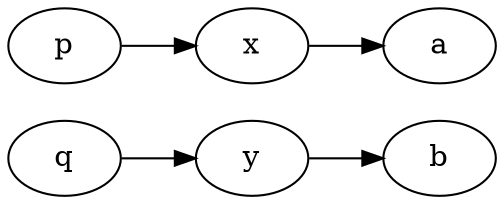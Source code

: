 digraph G {
        rankdir=LR;
        
        // p[color=transparent, fontcolor=transparent];
        // q[color=transparent, fontcolor=transparent];
        // x[color=transparent, fontcolor=transparent];
        // y[color=transparent, fontcolor=transparent];
        // a[color=transparent, fontcolor=transparent];
        // b[color=transparent, fontcolor=transparent];

        x -> b[color=transparent];

        p -> x;
        q -> y;
        x -> a;
        y -> b;
        q -> x[color=transparent];
}